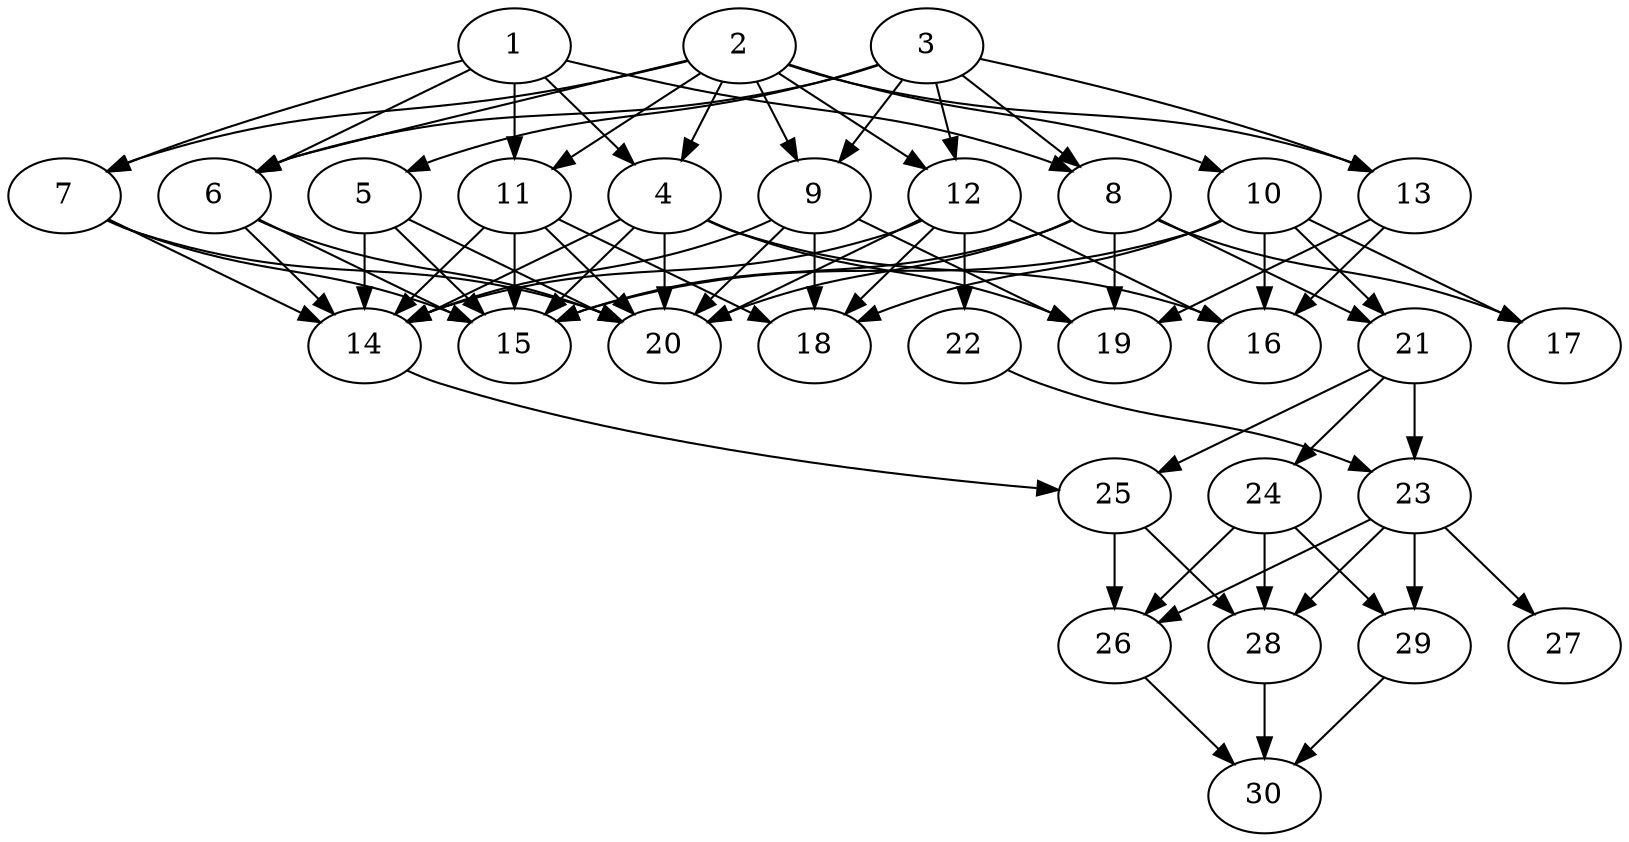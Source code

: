 // DAG automatically generated by daggen at Tue Aug  6 16:27:24 2019
// ./daggen --dot -n 30 --ccr 0.5 --fat 0.6 --regular 0.5 --density 0.8 --mindata 5242880 --maxdata 52428800 
digraph G {
  1 [size="94160896", alpha="0.02", expect_size="47080448"] 
  1 -> 4 [size ="47080448"]
  1 -> 6 [size ="47080448"]
  1 -> 7 [size ="47080448"]
  1 -> 8 [size ="47080448"]
  1 -> 11 [size ="47080448"]
  2 [size="69888000", alpha="0.01", expect_size="34944000"] 
  2 -> 4 [size ="34944000"]
  2 -> 6 [size ="34944000"]
  2 -> 7 [size ="34944000"]
  2 -> 9 [size ="34944000"]
  2 -> 10 [size ="34944000"]
  2 -> 11 [size ="34944000"]
  2 -> 12 [size ="34944000"]
  2 -> 13 [size ="34944000"]
  3 [size="64239616", alpha="0.18", expect_size="32119808"] 
  3 -> 5 [size ="32119808"]
  3 -> 6 [size ="32119808"]
  3 -> 8 [size ="32119808"]
  3 -> 9 [size ="32119808"]
  3 -> 12 [size ="32119808"]
  3 -> 13 [size ="32119808"]
  4 [size="94763008", alpha="0.15", expect_size="47381504"] 
  4 -> 14 [size ="47381504"]
  4 -> 15 [size ="47381504"]
  4 -> 16 [size ="47381504"]
  4 -> 19 [size ="47381504"]
  4 -> 20 [size ="47381504"]
  5 [size="103378944", alpha="0.05", expect_size="51689472"] 
  5 -> 14 [size ="51689472"]
  5 -> 15 [size ="51689472"]
  5 -> 20 [size ="51689472"]
  6 [size="19738624", alpha="0.02", expect_size="9869312"] 
  6 -> 14 [size ="9869312"]
  6 -> 15 [size ="9869312"]
  6 -> 20 [size ="9869312"]
  7 [size="57780224", alpha="0.01", expect_size="28890112"] 
  7 -> 14 [size ="28890112"]
  7 -> 15 [size ="28890112"]
  7 -> 20 [size ="28890112"]
  8 [size="49483776", alpha="0.03", expect_size="24741888"] 
  8 -> 15 [size ="24741888"]
  8 -> 17 [size ="24741888"]
  8 -> 19 [size ="24741888"]
  8 -> 20 [size ="24741888"]
  8 -> 21 [size ="24741888"]
  9 [size="29646848", alpha="0.03", expect_size="14823424"] 
  9 -> 14 [size ="14823424"]
  9 -> 18 [size ="14823424"]
  9 -> 19 [size ="14823424"]
  9 -> 20 [size ="14823424"]
  10 [size="17278976", alpha="0.04", expect_size="8639488"] 
  10 -> 15 [size ="8639488"]
  10 -> 16 [size ="8639488"]
  10 -> 17 [size ="8639488"]
  10 -> 18 [size ="8639488"]
  10 -> 21 [size ="8639488"]
  11 [size="11993088", alpha="0.01", expect_size="5996544"] 
  11 -> 14 [size ="5996544"]
  11 -> 15 [size ="5996544"]
  11 -> 18 [size ="5996544"]
  11 -> 20 [size ="5996544"]
  12 [size="21905408", alpha="0.02", expect_size="10952704"] 
  12 -> 14 [size ="10952704"]
  12 -> 16 [size ="10952704"]
  12 -> 18 [size ="10952704"]
  12 -> 20 [size ="10952704"]
  12 -> 22 [size ="10952704"]
  13 [size="25579520", alpha="0.14", expect_size="12789760"] 
  13 -> 16 [size ="12789760"]
  13 -> 19 [size ="12789760"]
  14 [size="17674240", alpha="0.04", expect_size="8837120"] 
  14 -> 25 [size ="8837120"]
  15 [size="86118400", alpha="0.11", expect_size="43059200"] 
  16 [size="13840384", alpha="0.16", expect_size="6920192"] 
  17 [size="21141504", alpha="0.08", expect_size="10570752"] 
  18 [size="27439104", alpha="0.12", expect_size="13719552"] 
  19 [size="40802304", alpha="0.17", expect_size="20401152"] 
  20 [size="53577728", alpha="0.02", expect_size="26788864"] 
  21 [size="73236480", alpha="0.05", expect_size="36618240"] 
  21 -> 23 [size ="36618240"]
  21 -> 24 [size ="36618240"]
  21 -> 25 [size ="36618240"]
  22 [size="80297984", alpha="0.00", expect_size="40148992"] 
  22 -> 23 [size ="40148992"]
  23 [size="90898432", alpha="0.07", expect_size="45449216"] 
  23 -> 26 [size ="45449216"]
  23 -> 27 [size ="45449216"]
  23 -> 28 [size ="45449216"]
  23 -> 29 [size ="45449216"]
  24 [size="63160320", alpha="0.11", expect_size="31580160"] 
  24 -> 26 [size ="31580160"]
  24 -> 28 [size ="31580160"]
  24 -> 29 [size ="31580160"]
  25 [size="83634176", alpha="0.16", expect_size="41817088"] 
  25 -> 26 [size ="41817088"]
  25 -> 28 [size ="41817088"]
  26 [size="40482816", alpha="0.02", expect_size="20241408"] 
  26 -> 30 [size ="20241408"]
  27 [size="22480896", alpha="0.18", expect_size="11240448"] 
  28 [size="61440000", alpha="0.03", expect_size="30720000"] 
  28 -> 30 [size ="30720000"]
  29 [size="25788416", alpha="0.11", expect_size="12894208"] 
  29 -> 30 [size ="12894208"]
  30 [size="11438080", alpha="0.01", expect_size="5719040"] 
}
